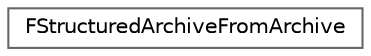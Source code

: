 digraph "Graphical Class Hierarchy"
{
 // INTERACTIVE_SVG=YES
 // LATEX_PDF_SIZE
  bgcolor="transparent";
  edge [fontname=Helvetica,fontsize=10,labelfontname=Helvetica,labelfontsize=10];
  node [fontname=Helvetica,fontsize=10,shape=box,height=0.2,width=0.4];
  rankdir="LR";
  Node0 [id="Node000000",label="FStructuredArchiveFromArchive",height=0.2,width=0.4,color="grey40", fillcolor="white", style="filled",URL="$d8/d00/classFStructuredArchiveFromArchive.html",tooltip=" "];
}
